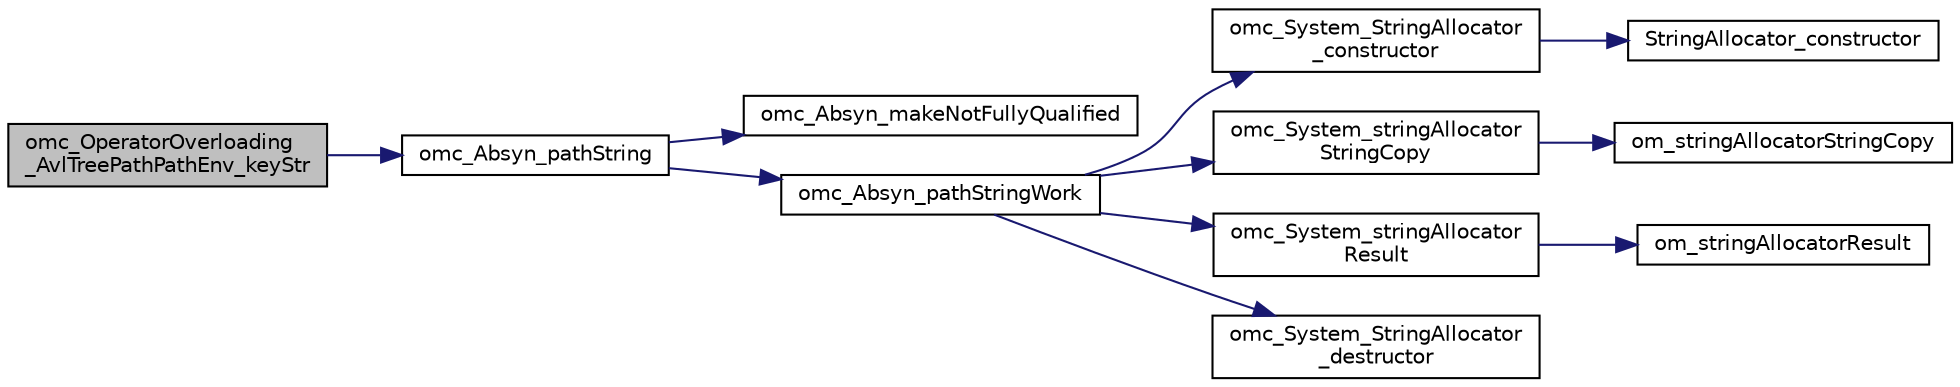 digraph "omc_OperatorOverloading_AvlTreePathPathEnv_keyStr"
{
  edge [fontname="Helvetica",fontsize="10",labelfontname="Helvetica",labelfontsize="10"];
  node [fontname="Helvetica",fontsize="10",shape=record];
  rankdir="LR";
  Node878 [label="omc_OperatorOverloading\l_AvlTreePathPathEnv_keyStr",height=0.2,width=0.4,color="black", fillcolor="grey75", style="filled", fontcolor="black"];
  Node878 -> Node879 [color="midnightblue",fontsize="10",style="solid",fontname="Helvetica"];
  Node879 [label="omc_Absyn_pathString",height=0.2,width=0.4,color="black", fillcolor="white", style="filled",URL="$d0/d78/_absyn_8c.html#a8019d89e43bec6f522ed51a5feceeb83"];
  Node879 -> Node880 [color="midnightblue",fontsize="10",style="solid",fontname="Helvetica"];
  Node880 [label="omc_Absyn_makeNotFullyQualified",height=0.2,width=0.4,color="black", fillcolor="white", style="filled",URL="$d0/d78/_absyn_8c.html#aa90ee78f7c8fc6fd5b988d9d6eadda59"];
  Node879 -> Node881 [color="midnightblue",fontsize="10",style="solid",fontname="Helvetica"];
  Node881 [label="omc_Absyn_pathStringWork",height=0.2,width=0.4,color="black", fillcolor="white", style="filled",URL="$d0/d78/_absyn_8c.html#a5ac0f205a03658465c7029ab9217dc20"];
  Node881 -> Node882 [color="midnightblue",fontsize="10",style="solid",fontname="Helvetica"];
  Node882 [label="omc_System_StringAllocator\l_constructor",height=0.2,width=0.4,color="black", fillcolor="white", style="filled",URL="$d1/d95/_system_8c.html#ad2e105aeacd5b1f062d1a0f82e45e34a"];
  Node882 -> Node883 [color="midnightblue",fontsize="10",style="solid",fontname="Helvetica"];
  Node883 [label="StringAllocator_constructor",height=0.2,width=0.4,color="black", fillcolor="white", style="filled",URL="$dd/ddb/_system__includes_8h.html#a9f4da0f15063aa18a9e6ab5baa0ae36c"];
  Node881 -> Node884 [color="midnightblue",fontsize="10",style="solid",fontname="Helvetica"];
  Node884 [label="omc_System_stringAllocator\lStringCopy",height=0.2,width=0.4,color="black", fillcolor="white", style="filled",URL="$d1/d95/_system_8c.html#af8847d2041f2dc8d967e8aecf3dc8c02"];
  Node884 -> Node885 [color="midnightblue",fontsize="10",style="solid",fontname="Helvetica"];
  Node885 [label="om_stringAllocatorStringCopy",height=0.2,width=0.4,color="black", fillcolor="white", style="filled",URL="$dd/ddb/_system__includes_8h.html#a8e19a7a58e3c6431947680216dd4fa2a"];
  Node881 -> Node886 [color="midnightblue",fontsize="10",style="solid",fontname="Helvetica"];
  Node886 [label="omc_System_stringAllocator\lResult",height=0.2,width=0.4,color="black", fillcolor="white", style="filled",URL="$d1/d95/_system_8c.html#af314a780e1ba28e87940376fefe833ca"];
  Node886 -> Node887 [color="midnightblue",fontsize="10",style="solid",fontname="Helvetica"];
  Node887 [label="om_stringAllocatorResult",height=0.2,width=0.4,color="black", fillcolor="white", style="filled",URL="$dd/ddb/_system__includes_8h.html#ac5166cb81d1b1b91e6d70ab97c6c9bc3"];
  Node881 -> Node888 [color="midnightblue",fontsize="10",style="solid",fontname="Helvetica"];
  Node888 [label="omc_System_StringAllocator\l_destructor",height=0.2,width=0.4,color="black", fillcolor="white", style="filled",URL="$d1/d95/_system_8c.html#abaad6ae894ae7b9dde52307668f61597"];
}
